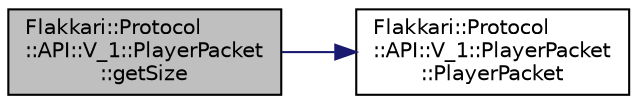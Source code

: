 digraph "Flakkari::Protocol::API::V_1::PlayerPacket::getSize"
{
 // LATEX_PDF_SIZE
  edge [fontname="Helvetica",fontsize="10",labelfontname="Helvetica",labelfontsize="10"];
  node [fontname="Helvetica",fontsize="10",shape=record];
  rankdir="LR";
  Node1 [label="Flakkari::Protocol\l::API::V_1::PlayerPacket\l::getSize",height=0.2,width=0.4,color="black", fillcolor="grey75", style="filled", fontcolor="black",tooltip=" "];
  Node1 -> Node2 [color="midnightblue",fontsize="10",style="solid",fontname="Helvetica"];
  Node2 [label="Flakkari::Protocol\l::API::V_1::PlayerPacket\l::PlayerPacket",height=0.2,width=0.4,color="black", fillcolor="white", style="filled",URL="$d5/d79/structFlakkari_1_1Protocol_1_1API_1_1V__1_1_1PlayerPacket.html#a634a372c1de078bd0433e9d2227784de",tooltip=" "];
}
